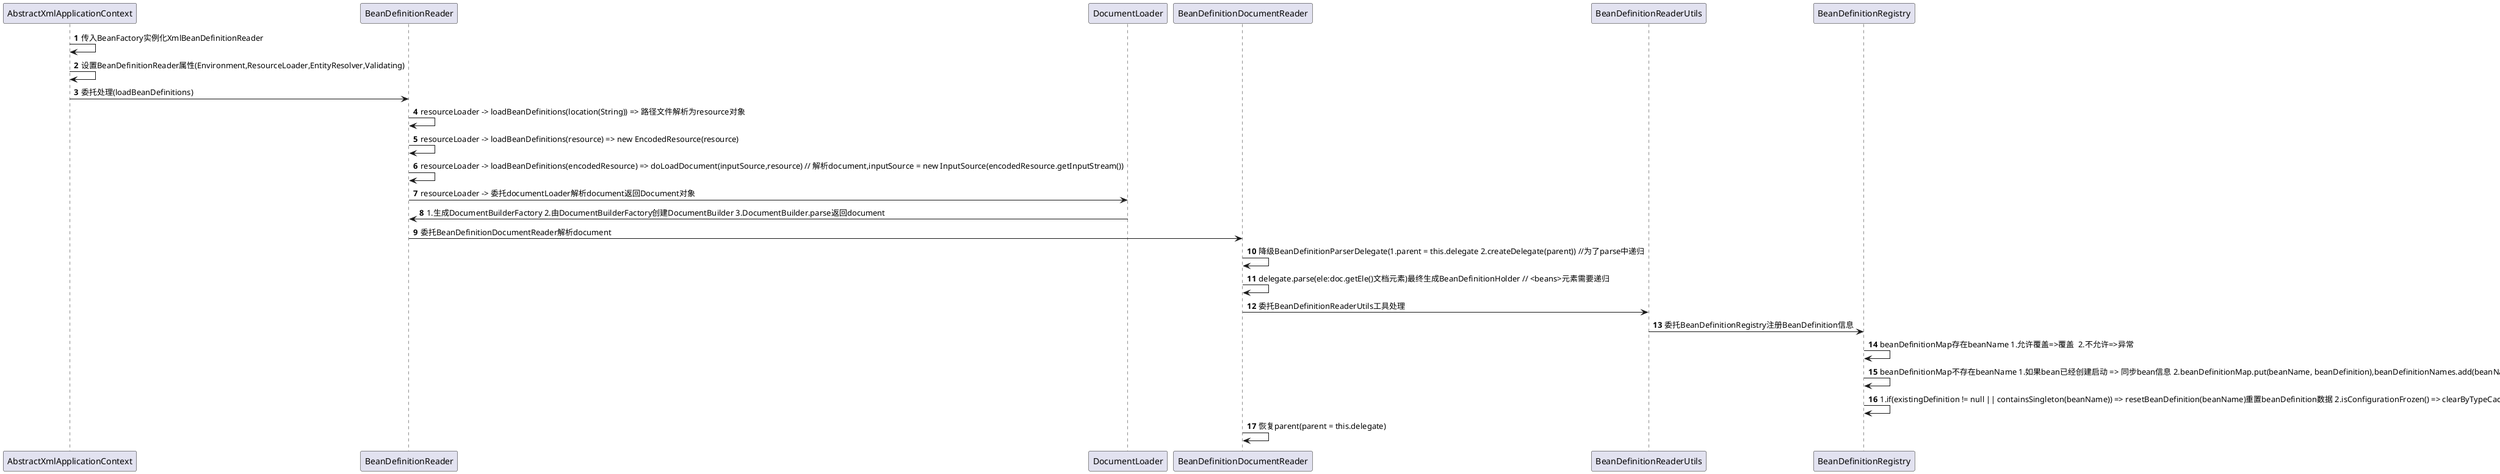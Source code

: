 @startuml
autonumber
AbstractXmlApplicationContext -> AbstractXmlApplicationContext: 传入BeanFactory实例化XmlBeanDefinitionReader
AbstractXmlApplicationContext -> AbstractXmlApplicationContext: 设置BeanDefinitionReader属性(Environment,ResourceLoader,EntityResolver,Validating)
AbstractXmlApplicationContext -> BeanDefinitionReader: 委托处理(loadBeanDefinitions)
BeanDefinitionReader -> BeanDefinitionReader: resourceLoader -> loadBeanDefinitions(location(String)) => 路径文件解析为resource对象
BeanDefinitionReader -> BeanDefinitionReader: resourceLoader -> loadBeanDefinitions(resource) => new EncodedResource(resource)
BeanDefinitionReader -> BeanDefinitionReader: resourceLoader -> loadBeanDefinitions(encodedResource) => doLoadDocument(inputSource,resource) // 解析document,inputSource = new InputSource(encodedResource.getInputStream())
BeanDefinitionReader -> DocumentLoader: resourceLoader -> 委托documentLoader解析document返回Document对象
DocumentLoader -> BeanDefinitionReader: 1.生成DocumentBuilderFactory 2.由DocumentBuilderFactory创建DocumentBuilder 3.DocumentBuilder.parse返回document
BeanDefinitionReader -> BeanDefinitionDocumentReader: 委托BeanDefinitionDocumentReader解析document
BeanDefinitionDocumentReader -> BeanDefinitionDocumentReader: 降级BeanDefinitionParserDelegate(1.parent = this.delegate 2.createDelegate(parent)) //为了parse中递归
BeanDefinitionDocumentReader -> BeanDefinitionDocumentReader: delegate.parse(ele:doc.getEle()文档元素)最终生成BeanDefinitionHolder // <beans>元素需要递归
BeanDefinitionDocumentReader -> BeanDefinitionReaderUtils: 委托BeanDefinitionReaderUtils工具处理
BeanDefinitionReaderUtils -> BeanDefinitionRegistry: 委托BeanDefinitionRegistry注册BeanDefinition信息
BeanDefinitionRegistry -> BeanDefinitionRegistry: beanDefinitionMap存在beanName 1.允许覆盖=>覆盖  2.不允许=>异常
BeanDefinitionRegistry -> BeanDefinitionRegistry: beanDefinitionMap不存在beanName 1.如果bean已经创建启动 => 同步bean信息 2.beanDefinitionMap.put(beanName, beanDefinition),beanDefinitionNames.add(beanName)
BeanDefinitionRegistry -> BeanDefinitionRegistry: 1.if(existingDefinition != null || containsSingleton(beanName)) => resetBeanDefinition(beanName)重置beanDefinition数据 2.isConfigurationFrozen() => clearByTypeCache()
BeanDefinitionDocumentReader -> BeanDefinitionDocumentReader: 恢复parent(parent = this.delegate)
@enduml